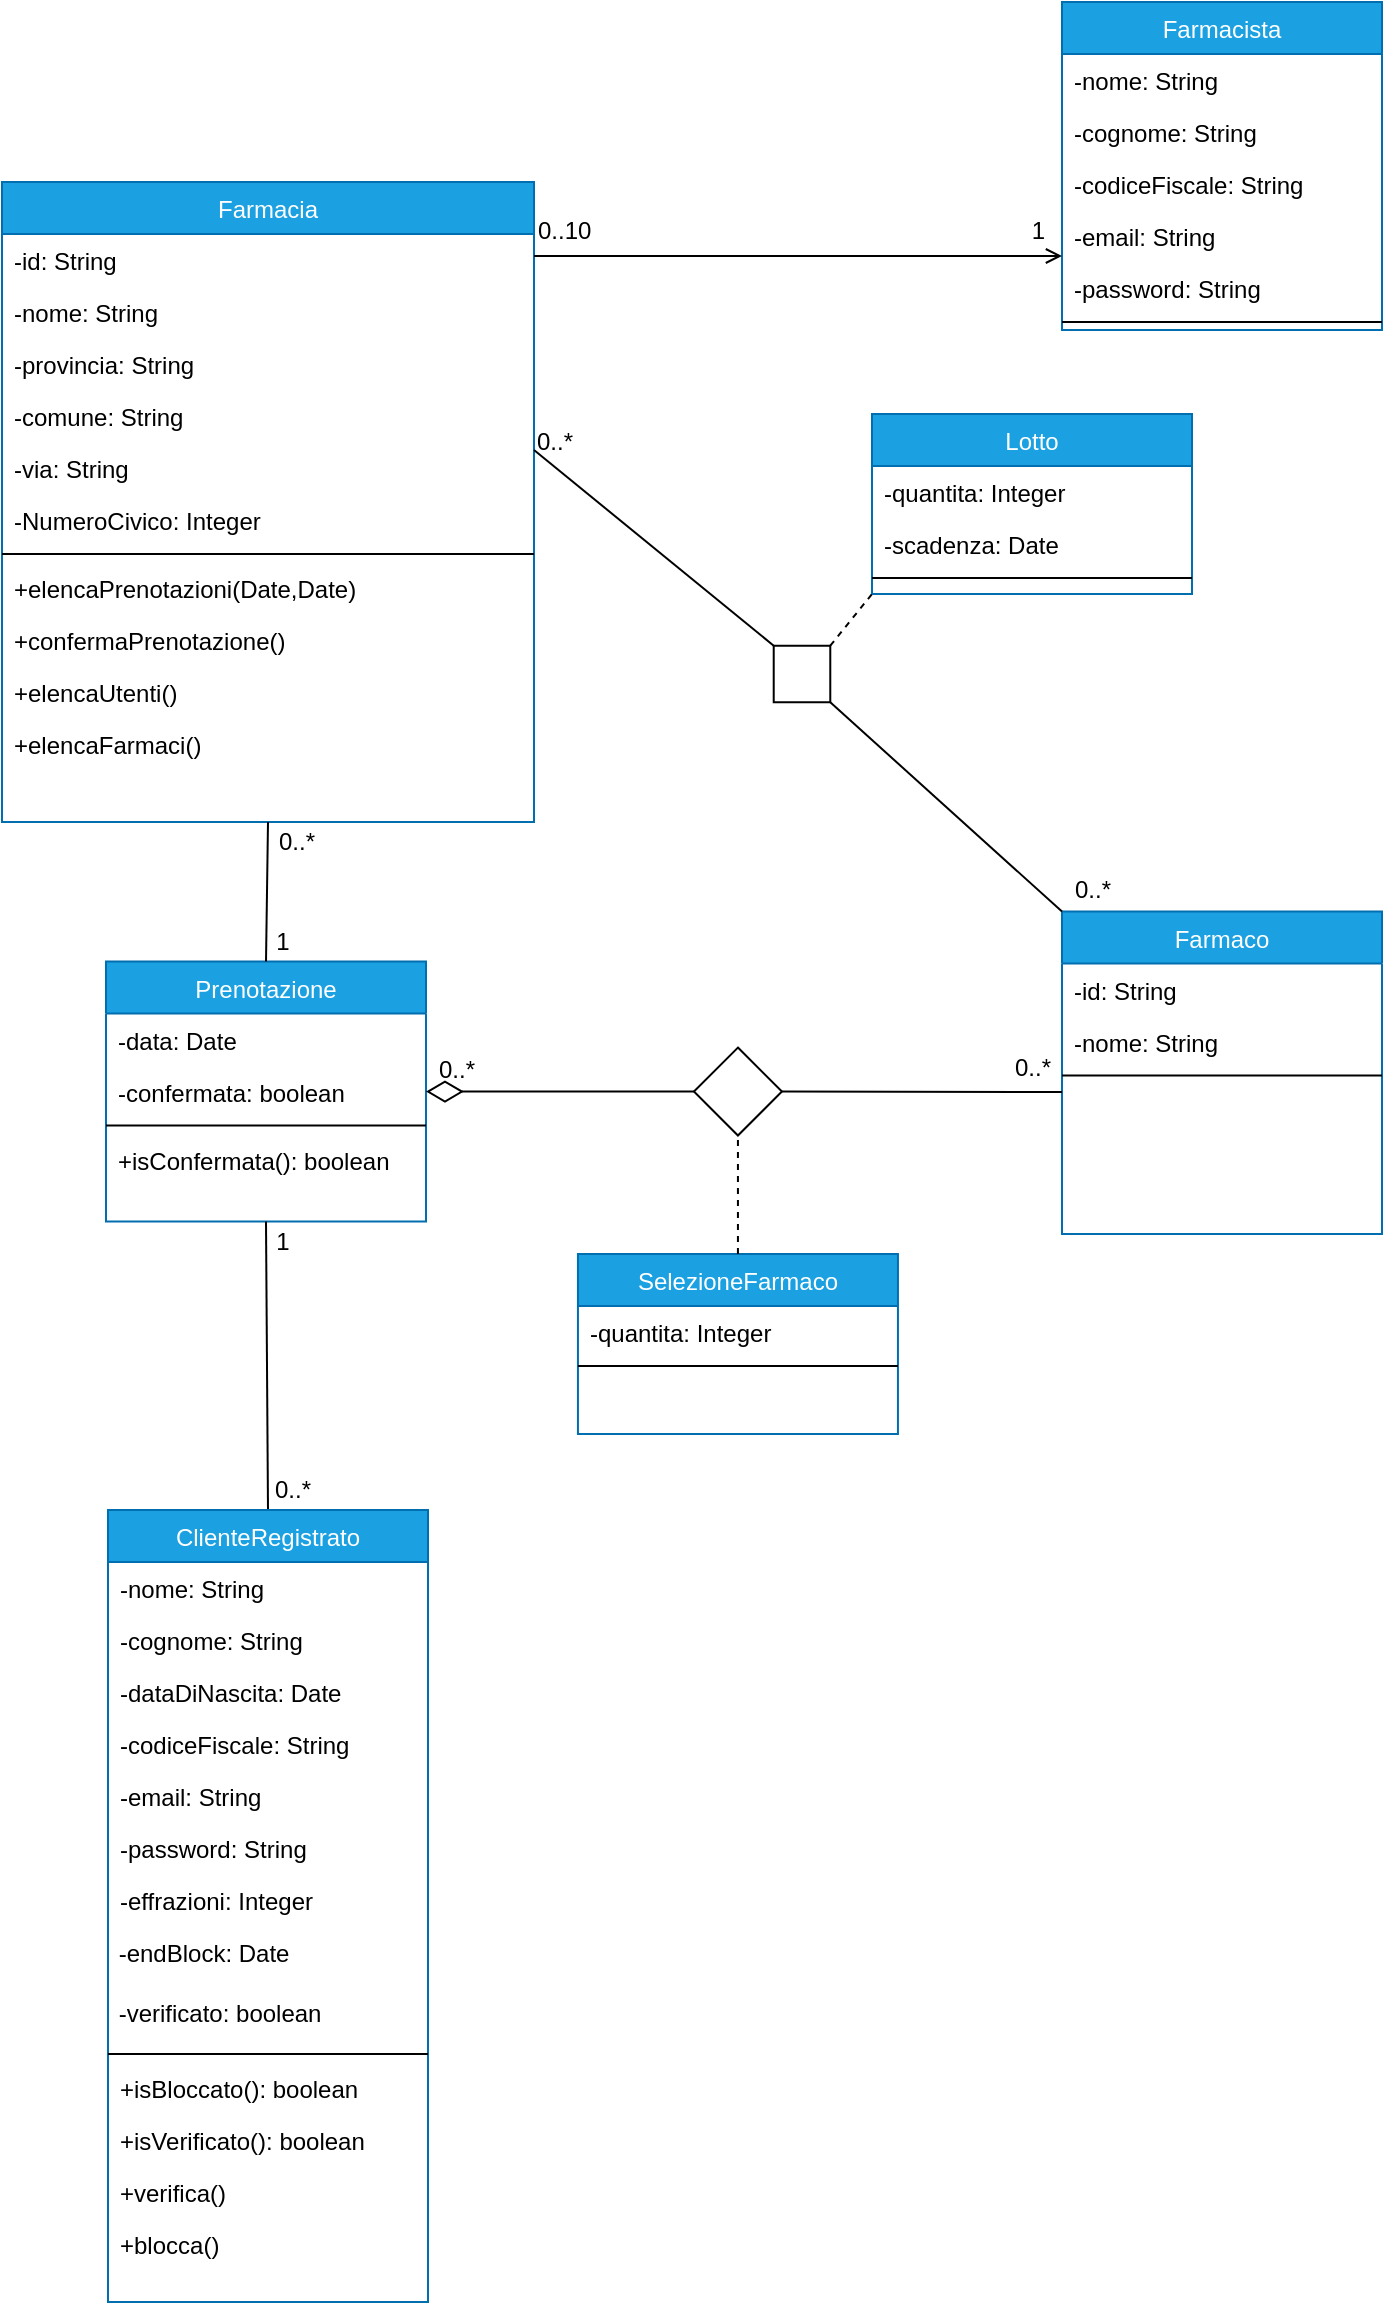 <mxfile version="14.7.10" type="device" pages="3"><diagram id="0J_qHvFm6UENlinmswZc" name="DominioCliente"><mxGraphModel dx="906" dy="574" grid="1" gridSize="10" guides="1" tooltips="1" connect="1" arrows="1" fold="1" page="1" pageScale="1" pageWidth="827" pageHeight="1169" math="0" shadow="0"><root><mxCell id="0"/><mxCell id="1" parent="0"/><mxCell id="vlMPLe0DGC-SIO6DaP-b-71" value="Farmacia" style="swimlane;fontStyle=0;align=center;verticalAlign=top;childLayout=stackLayout;horizontal=1;startSize=26;horizontalStack=0;resizeParent=1;resizeLast=0;collapsible=1;marginBottom=0;rounded=0;shadow=0;strokeWidth=1;fillColor=#1ba1e2;strokeColor=#006EAF;fontColor=#ffffff;" parent="1" vertex="1"><mxGeometry x="10" y="100" width="266" height="320" as="geometry"><mxRectangle x="230" y="140" width="160" height="26" as="alternateBounds"/></mxGeometry></mxCell><mxCell id="vlMPLe0DGC-SIO6DaP-b-72" value="-id: String" style="text;align=left;verticalAlign=top;spacingLeft=4;spacingRight=4;overflow=hidden;rotatable=0;points=[[0,0.5],[1,0.5]];portConstraint=eastwest;" parent="vlMPLe0DGC-SIO6DaP-b-71" vertex="1"><mxGeometry y="26" width="266" height="26" as="geometry"/></mxCell><mxCell id="vlMPLe0DGC-SIO6DaP-b-73" value="-nome: String&#10;" style="text;align=left;verticalAlign=top;spacingLeft=4;spacingRight=4;overflow=hidden;rotatable=0;points=[[0,0.5],[1,0.5]];portConstraint=eastwest;" parent="vlMPLe0DGC-SIO6DaP-b-71" vertex="1"><mxGeometry y="52" width="266" height="26" as="geometry"/></mxCell><mxCell id="vlMPLe0DGC-SIO6DaP-b-74" value="-provincia: String" style="text;align=left;verticalAlign=top;spacingLeft=4;spacingRight=4;overflow=hidden;rotatable=0;points=[[0,0.5],[1,0.5]];portConstraint=eastwest;rounded=0;shadow=0;html=0;" parent="vlMPLe0DGC-SIO6DaP-b-71" vertex="1"><mxGeometry y="78" width="266" height="26" as="geometry"/></mxCell><mxCell id="vlMPLe0DGC-SIO6DaP-b-75" value="-comune: String" style="text;align=left;verticalAlign=top;spacingLeft=4;spacingRight=4;overflow=hidden;rotatable=0;points=[[0,0.5],[1,0.5]];portConstraint=eastwest;rounded=0;shadow=0;html=0;" parent="vlMPLe0DGC-SIO6DaP-b-71" vertex="1"><mxGeometry y="104" width="266" height="26" as="geometry"/></mxCell><mxCell id="vlMPLe0DGC-SIO6DaP-b-76" value="-via: String" style="text;align=left;verticalAlign=top;spacingLeft=4;spacingRight=4;overflow=hidden;rotatable=0;points=[[0,0.5],[1,0.5]];portConstraint=eastwest;" parent="vlMPLe0DGC-SIO6DaP-b-71" vertex="1"><mxGeometry y="130" width="266" height="26" as="geometry"/></mxCell><mxCell id="vlMPLe0DGC-SIO6DaP-b-77" value="-NumeroCivico: Integer" style="text;align=left;verticalAlign=top;spacingLeft=4;spacingRight=4;overflow=hidden;rotatable=0;points=[[0,0.5],[1,0.5]];portConstraint=eastwest;" parent="vlMPLe0DGC-SIO6DaP-b-71" vertex="1"><mxGeometry y="156" width="266" height="26" as="geometry"/></mxCell><mxCell id="vlMPLe0DGC-SIO6DaP-b-78" value="" style="line;html=1;strokeWidth=1;align=left;verticalAlign=middle;spacingTop=-1;spacingLeft=3;spacingRight=3;rotatable=0;labelPosition=right;points=[];portConstraint=eastwest;" parent="vlMPLe0DGC-SIO6DaP-b-71" vertex="1"><mxGeometry y="182" width="266" height="8" as="geometry"/></mxCell><mxCell id="vlMPLe0DGC-SIO6DaP-b-79" value="+elencaPrenotazioni(Date,Date)" style="text;align=left;verticalAlign=top;spacingLeft=4;spacingRight=4;overflow=hidden;rotatable=0;points=[[0,0.5],[1,0.5]];portConstraint=eastwest;" parent="vlMPLe0DGC-SIO6DaP-b-71" vertex="1"><mxGeometry y="190" width="266" height="26" as="geometry"/></mxCell><mxCell id="vlMPLe0DGC-SIO6DaP-b-80" value="+confermaPrenotazione()" style="text;align=left;verticalAlign=top;spacingLeft=4;spacingRight=4;overflow=hidden;rotatable=0;points=[[0,0.5],[1,0.5]];portConstraint=eastwest;" parent="vlMPLe0DGC-SIO6DaP-b-71" vertex="1"><mxGeometry y="216" width="266" height="26" as="geometry"/></mxCell><mxCell id="vlMPLe0DGC-SIO6DaP-b-81" value="+elencaUtenti()" style="text;align=left;verticalAlign=top;spacingLeft=4;spacingRight=4;overflow=hidden;rotatable=0;points=[[0,0.5],[1,0.5]];portConstraint=eastwest;" parent="vlMPLe0DGC-SIO6DaP-b-71" vertex="1"><mxGeometry y="242" width="266" height="26" as="geometry"/></mxCell><mxCell id="vlMPLe0DGC-SIO6DaP-b-82" value="+elencaFarmaci()" style="text;align=left;verticalAlign=top;spacingLeft=4;spacingRight=4;overflow=hidden;rotatable=0;points=[[0,0.5],[1,0.5]];portConstraint=eastwest;" parent="vlMPLe0DGC-SIO6DaP-b-71" vertex="1"><mxGeometry y="268" width="266" height="26" as="geometry"/></mxCell><mxCell id="vlMPLe0DGC-SIO6DaP-b-83" value="Farmacista" style="swimlane;fontStyle=0;align=center;verticalAlign=top;childLayout=stackLayout;horizontal=1;startSize=26;horizontalStack=0;resizeParent=1;resizeLast=0;collapsible=1;marginBottom=0;rounded=0;shadow=0;strokeWidth=1;fillColor=#1ba1e2;strokeColor=#006EAF;fontColor=#ffffff;" parent="1" vertex="1"><mxGeometry x="540" y="10" width="160" height="164" as="geometry"><mxRectangle x="550" y="140" width="160" height="26" as="alternateBounds"/></mxGeometry></mxCell><mxCell id="vlMPLe0DGC-SIO6DaP-b-84" value="-nome: String" style="text;align=left;verticalAlign=top;spacingLeft=4;spacingRight=4;overflow=hidden;rotatable=0;points=[[0,0.5],[1,0.5]];portConstraint=eastwest;" parent="vlMPLe0DGC-SIO6DaP-b-83" vertex="1"><mxGeometry y="26" width="160" height="26" as="geometry"/></mxCell><mxCell id="vlMPLe0DGC-SIO6DaP-b-85" value="-cognome: String" style="text;align=left;verticalAlign=top;spacingLeft=4;spacingRight=4;overflow=hidden;rotatable=0;points=[[0,0.5],[1,0.5]];portConstraint=eastwest;rounded=0;shadow=0;html=0;" parent="vlMPLe0DGC-SIO6DaP-b-83" vertex="1"><mxGeometry y="52" width="160" height="26" as="geometry"/></mxCell><mxCell id="vlMPLe0DGC-SIO6DaP-b-86" value="-codiceFiscale: String" style="text;align=left;verticalAlign=top;spacingLeft=4;spacingRight=4;overflow=hidden;rotatable=0;points=[[0,0.5],[1,0.5]];portConstraint=eastwest;rounded=0;shadow=0;html=0;" parent="vlMPLe0DGC-SIO6DaP-b-83" vertex="1"><mxGeometry y="78" width="160" height="26" as="geometry"/></mxCell><mxCell id="vlMPLe0DGC-SIO6DaP-b-87" value="-email: String" style="text;align=left;verticalAlign=top;spacingLeft=4;spacingRight=4;overflow=hidden;rotatable=0;points=[[0,0.5],[1,0.5]];portConstraint=eastwest;" parent="vlMPLe0DGC-SIO6DaP-b-83" vertex="1"><mxGeometry y="104" width="160" height="26" as="geometry"/></mxCell><mxCell id="vlMPLe0DGC-SIO6DaP-b-88" value="-password: String" style="text;align=left;verticalAlign=top;spacingLeft=4;spacingRight=4;overflow=hidden;rotatable=0;points=[[0,0.5],[1,0.5]];portConstraint=eastwest;" parent="vlMPLe0DGC-SIO6DaP-b-83" vertex="1"><mxGeometry y="130" width="160" height="26" as="geometry"/></mxCell><mxCell id="vlMPLe0DGC-SIO6DaP-b-89" value="" style="line;html=1;strokeWidth=1;align=left;verticalAlign=middle;spacingTop=-1;spacingLeft=3;spacingRight=3;rotatable=0;labelPosition=right;points=[];portConstraint=eastwest;" parent="vlMPLe0DGC-SIO6DaP-b-83" vertex="1"><mxGeometry y="156" width="160" height="8" as="geometry"/></mxCell><mxCell id="vlMPLe0DGC-SIO6DaP-b-90" value="" style="endArrow=open;shadow=0;strokeWidth=1;rounded=0;endFill=1;edgeStyle=elbowEdgeStyle;elbow=vertical;" parent="1" source="vlMPLe0DGC-SIO6DaP-b-71" target="vlMPLe0DGC-SIO6DaP-b-83" edge="1"><mxGeometry x="0.5" y="41" relative="1" as="geometry"><mxPoint x="111" y="116" as="sourcePoint"/><mxPoint x="271" y="116" as="targetPoint"/><mxPoint x="-40" y="32" as="offset"/></mxGeometry></mxCell><mxCell id="vlMPLe0DGC-SIO6DaP-b-91" value="0..10" style="resizable=0;align=left;verticalAlign=bottom;labelBackgroundColor=none;fontSize=12;" parent="vlMPLe0DGC-SIO6DaP-b-90" connectable="0" vertex="1"><mxGeometry x="-1" relative="1" as="geometry"><mxPoint y="-4" as="offset"/></mxGeometry></mxCell><mxCell id="vlMPLe0DGC-SIO6DaP-b-92" value="1" style="resizable=0;align=right;verticalAlign=bottom;labelBackgroundColor=none;fontSize=12;" parent="vlMPLe0DGC-SIO6DaP-b-90" connectable="0" vertex="1"><mxGeometry x="1" relative="1" as="geometry"><mxPoint x="-7" y="-4" as="offset"/></mxGeometry></mxCell><mxCell id="vlMPLe0DGC-SIO6DaP-b-93" value="Farmaco" style="swimlane;fontStyle=0;align=center;verticalAlign=top;childLayout=stackLayout;horizontal=1;startSize=26;horizontalStack=0;resizeParent=1;resizeLast=0;collapsible=1;marginBottom=0;rounded=0;shadow=0;strokeWidth=1;fillColor=#1ba1e2;strokeColor=#006EAF;fontColor=#ffffff;" parent="1" vertex="1"><mxGeometry x="540" y="464.77" width="160" height="161.23" as="geometry"><mxRectangle x="230" y="140" width="160" height="26" as="alternateBounds"/></mxGeometry></mxCell><mxCell id="vlMPLe0DGC-SIO6DaP-b-94" value="-id: String" style="text;align=left;verticalAlign=top;spacingLeft=4;spacingRight=4;overflow=hidden;rotatable=0;points=[[0,0.5],[1,0.5]];portConstraint=eastwest;" parent="vlMPLe0DGC-SIO6DaP-b-93" vertex="1"><mxGeometry y="26" width="160" height="26" as="geometry"/></mxCell><mxCell id="vlMPLe0DGC-SIO6DaP-b-95" value="-nome: String&#10;" style="text;align=left;verticalAlign=top;spacingLeft=4;spacingRight=4;overflow=hidden;rotatable=0;points=[[0,0.5],[1,0.5]];portConstraint=eastwest;" parent="vlMPLe0DGC-SIO6DaP-b-93" vertex="1"><mxGeometry y="52" width="160" height="26" as="geometry"/></mxCell><mxCell id="vlMPLe0DGC-SIO6DaP-b-96" value="" style="line;html=1;strokeWidth=1;align=left;verticalAlign=middle;spacingTop=-1;spacingLeft=3;spacingRight=3;rotatable=0;labelPosition=right;points=[];portConstraint=eastwest;" parent="vlMPLe0DGC-SIO6DaP-b-93" vertex="1"><mxGeometry y="78" width="160" height="8" as="geometry"/></mxCell><mxCell id="vlMPLe0DGC-SIO6DaP-b-97" value="Prenotazione" style="swimlane;fontStyle=0;align=center;verticalAlign=top;childLayout=stackLayout;horizontal=1;startSize=26;horizontalStack=0;resizeParent=1;resizeLast=0;collapsible=1;marginBottom=0;rounded=0;shadow=0;strokeWidth=1;fillColor=#1ba1e2;strokeColor=#006EAF;fontColor=#ffffff;" parent="1" vertex="1"><mxGeometry x="62" y="489.77" width="160" height="130" as="geometry"><mxRectangle x="230" y="140" width="160" height="26" as="alternateBounds"/></mxGeometry></mxCell><mxCell id="vlMPLe0DGC-SIO6DaP-b-98" value="-data: Date&#10;" style="text;align=left;verticalAlign=top;spacingLeft=4;spacingRight=4;overflow=hidden;rotatable=0;points=[[0,0.5],[1,0.5]];portConstraint=eastwest;" parent="vlMPLe0DGC-SIO6DaP-b-97" vertex="1"><mxGeometry y="26" width="160" height="26" as="geometry"/></mxCell><mxCell id="vlMPLe0DGC-SIO6DaP-b-99" value="-confermata: boolean" style="text;align=left;verticalAlign=top;spacingLeft=4;spacingRight=4;overflow=hidden;rotatable=0;points=[[0,0.5],[1,0.5]];portConstraint=eastwest;" parent="vlMPLe0DGC-SIO6DaP-b-97" vertex="1"><mxGeometry y="52" width="160" height="26" as="geometry"/></mxCell><mxCell id="vlMPLe0DGC-SIO6DaP-b-100" value="" style="line;html=1;strokeWidth=1;align=left;verticalAlign=middle;spacingTop=-1;spacingLeft=3;spacingRight=3;rotatable=0;labelPosition=right;points=[];portConstraint=eastwest;" parent="vlMPLe0DGC-SIO6DaP-b-97" vertex="1"><mxGeometry y="78" width="160" height="8" as="geometry"/></mxCell><mxCell id="vlMPLe0DGC-SIO6DaP-b-101" value="+isConfermata(): boolean" style="text;align=left;verticalAlign=top;spacingLeft=4;spacingRight=4;overflow=hidden;rotatable=0;points=[[0,0.5],[1,0.5]];portConstraint=eastwest;" parent="vlMPLe0DGC-SIO6DaP-b-97" vertex="1"><mxGeometry y="86" width="160" height="26" as="geometry"/></mxCell><mxCell id="vlMPLe0DGC-SIO6DaP-b-102" value="" style="endArrow=none;html=1;entryX=0.5;entryY=1;entryDx=0;entryDy=0;exitX=0.5;exitY=0;exitDx=0;exitDy=0;endFill=0;" parent="1" source="vlMPLe0DGC-SIO6DaP-b-97" target="vlMPLe0DGC-SIO6DaP-b-71" edge="1"><mxGeometry width="50" height="50" relative="1" as="geometry"><mxPoint x="391" y="322" as="sourcePoint"/><mxPoint x="391" y="244" as="targetPoint"/></mxGeometry></mxCell><mxCell id="vlMPLe0DGC-SIO6DaP-b-103" value="" style="endArrow=none;html=1;exitX=0.5;exitY=0;exitDx=0;exitDy=0;entryX=0.5;entryY=1;entryDx=0;entryDy=0;endFill=0;" parent="1" source="vlMPLe0DGC-SIO6DaP-b-111" target="vlMPLe0DGC-SIO6DaP-b-97" edge="1"><mxGeometry width="50" height="50" relative="1" as="geometry"><mxPoint x="144" y="764" as="sourcePoint"/><mxPoint x="677" y="564" as="targetPoint"/></mxGeometry></mxCell><mxCell id="vlMPLe0DGC-SIO6DaP-b-105" value="0..*" style="text;html=1;align=center;verticalAlign=middle;resizable=0;points=[];autosize=1;strokeColor=none;" parent="1" vertex="1"><mxGeometry x="271" y="220" width="30" height="20" as="geometry"/></mxCell><mxCell id="vlMPLe0DGC-SIO6DaP-b-106" value="1" style="text;html=1;align=center;verticalAlign=middle;resizable=0;points=[];autosize=1;strokeColor=none;" parent="1" vertex="1"><mxGeometry x="140" y="469.77" width="20" height="20" as="geometry"/></mxCell><mxCell id="vlMPLe0DGC-SIO6DaP-b-107" value="0..*" style="text;html=1;align=center;verticalAlign=middle;resizable=0;points=[];autosize=1;strokeColor=none;" parent="1" vertex="1"><mxGeometry x="142" y="420" width="30" height="20" as="geometry"/></mxCell><mxCell id="vlMPLe0DGC-SIO6DaP-b-108" value="1" style="text;html=1;align=center;verticalAlign=middle;resizable=0;points=[];autosize=1;strokeColor=none;" parent="1" vertex="1"><mxGeometry x="140" y="619.77" width="20" height="20" as="geometry"/></mxCell><mxCell id="vlMPLe0DGC-SIO6DaP-b-109" value="0..*" style="text;html=1;align=center;verticalAlign=middle;resizable=0;points=[];autosize=1;strokeColor=none;" parent="1" vertex="1"><mxGeometry x="140" y="744" width="30" height="20" as="geometry"/></mxCell><mxCell id="vlMPLe0DGC-SIO6DaP-b-110" value="0..*" style="text;html=1;align=center;verticalAlign=middle;resizable=0;points=[];autosize=1;strokeColor=none;" parent="1" vertex="1"><mxGeometry x="222" y="534" width="30" height="20" as="geometry"/></mxCell><mxCell id="vlMPLe0DGC-SIO6DaP-b-111" value="ClienteRegistrato" style="swimlane;fontStyle=0;align=center;verticalAlign=top;childLayout=stackLayout;horizontal=1;startSize=26;horizontalStack=0;resizeParent=1;resizeLast=0;collapsible=1;marginBottom=0;rounded=0;shadow=0;strokeWidth=1;fillColor=#1ba1e2;strokeColor=#006EAF;fontColor=#ffffff;" parent="1" vertex="1"><mxGeometry x="63" y="764" width="160" height="396" as="geometry"><mxRectangle x="230" y="140" width="160" height="26" as="alternateBounds"/></mxGeometry></mxCell><mxCell id="vlMPLe0DGC-SIO6DaP-b-112" value="-nome: String&#10;" style="text;align=left;verticalAlign=top;spacingLeft=4;spacingRight=4;overflow=hidden;rotatable=0;points=[[0,0.5],[1,0.5]];portConstraint=eastwest;" parent="vlMPLe0DGC-SIO6DaP-b-111" vertex="1"><mxGeometry y="26" width="160" height="26" as="geometry"/></mxCell><mxCell id="vlMPLe0DGC-SIO6DaP-b-113" value="-cognome: String" style="text;align=left;verticalAlign=top;spacingLeft=4;spacingRight=4;overflow=hidden;rotatable=0;points=[[0,0.5],[1,0.5]];portConstraint=eastwest;" parent="vlMPLe0DGC-SIO6DaP-b-111" vertex="1"><mxGeometry y="52" width="160" height="26" as="geometry"/></mxCell><mxCell id="VYoPiyj249NA0P6PC8Vf-1" value="-dataDiNascita: Date" style="text;align=left;verticalAlign=top;spacingLeft=4;spacingRight=4;overflow=hidden;rotatable=0;points=[[0,0.5],[1,0.5]];portConstraint=eastwest;" parent="vlMPLe0DGC-SIO6DaP-b-111" vertex="1"><mxGeometry y="78" width="160" height="26" as="geometry"/></mxCell><mxCell id="vlMPLe0DGC-SIO6DaP-b-114" value="-codiceFiscale: String" style="text;align=left;verticalAlign=top;spacingLeft=4;spacingRight=4;overflow=hidden;rotatable=0;points=[[0,0.5],[1,0.5]];portConstraint=eastwest;" parent="vlMPLe0DGC-SIO6DaP-b-111" vertex="1"><mxGeometry y="104" width="160" height="26" as="geometry"/></mxCell><mxCell id="vlMPLe0DGC-SIO6DaP-b-115" value="-email: String" style="text;align=left;verticalAlign=top;spacingLeft=4;spacingRight=4;overflow=hidden;rotatable=0;points=[[0,0.5],[1,0.5]];portConstraint=eastwest;" parent="vlMPLe0DGC-SIO6DaP-b-111" vertex="1"><mxGeometry y="130" width="160" height="26" as="geometry"/></mxCell><mxCell id="vlMPLe0DGC-SIO6DaP-b-116" value="-password: String" style="text;align=left;verticalAlign=top;spacingLeft=4;spacingRight=4;overflow=hidden;rotatable=0;points=[[0,0.5],[1,0.5]];portConstraint=eastwest;" parent="vlMPLe0DGC-SIO6DaP-b-111" vertex="1"><mxGeometry y="156" width="160" height="26" as="geometry"/></mxCell><mxCell id="vlMPLe0DGC-SIO6DaP-b-117" value="-effrazioni: Integer" style="text;align=left;verticalAlign=top;spacingLeft=4;spacingRight=4;overflow=hidden;rotatable=0;points=[[0,0.5],[1,0.5]];portConstraint=eastwest;" parent="vlMPLe0DGC-SIO6DaP-b-111" vertex="1"><mxGeometry y="182" width="160" height="26" as="geometry"/></mxCell><mxCell id="vlMPLe0DGC-SIO6DaP-b-118" value="&lt;font face=&quot;helvetica&quot;&gt;&amp;nbsp;-endBlock: Date&lt;/font&gt;" style="text;whiteSpace=wrap;html=1;" parent="vlMPLe0DGC-SIO6DaP-b-111" vertex="1"><mxGeometry y="208" width="160" height="30" as="geometry"/></mxCell><mxCell id="vlMPLe0DGC-SIO6DaP-b-119" value="&lt;font face=&quot;helvetica&quot;&gt;&amp;nbsp;-verificato: boolean&lt;/font&gt;" style="text;whiteSpace=wrap;html=1;" parent="vlMPLe0DGC-SIO6DaP-b-111" vertex="1"><mxGeometry y="238" width="160" height="30" as="geometry"/></mxCell><mxCell id="vlMPLe0DGC-SIO6DaP-b-120" value="" style="line;html=1;strokeWidth=1;align=left;verticalAlign=middle;spacingTop=-1;spacingLeft=3;spacingRight=3;rotatable=0;labelPosition=right;points=[];portConstraint=eastwest;" parent="vlMPLe0DGC-SIO6DaP-b-111" vertex="1"><mxGeometry y="268" width="160" height="8" as="geometry"/></mxCell><mxCell id="vlMPLe0DGC-SIO6DaP-b-121" value="+isBloccato(): boolean" style="text;align=left;verticalAlign=top;spacingLeft=4;spacingRight=4;overflow=hidden;rotatable=0;points=[[0,0.5],[1,0.5]];portConstraint=eastwest;" parent="vlMPLe0DGC-SIO6DaP-b-111" vertex="1"><mxGeometry y="276" width="160" height="26" as="geometry"/></mxCell><mxCell id="vlMPLe0DGC-SIO6DaP-b-122" value="+isVerificato(): boolean" style="text;align=left;verticalAlign=top;spacingLeft=4;spacingRight=4;overflow=hidden;rotatable=0;points=[[0,0.5],[1,0.5]];portConstraint=eastwest;" parent="vlMPLe0DGC-SIO6DaP-b-111" vertex="1"><mxGeometry y="302" width="160" height="26" as="geometry"/></mxCell><mxCell id="vlMPLe0DGC-SIO6DaP-b-123" value="+verifica()" style="text;align=left;verticalAlign=top;spacingLeft=4;spacingRight=4;overflow=hidden;rotatable=0;points=[[0,0.5],[1,0.5]];portConstraint=eastwest;" parent="vlMPLe0DGC-SIO6DaP-b-111" vertex="1"><mxGeometry y="328" width="160" height="26" as="geometry"/></mxCell><mxCell id="vlMPLe0DGC-SIO6DaP-b-124" value="+blocca()" style="text;align=left;verticalAlign=top;spacingLeft=4;spacingRight=4;overflow=hidden;rotatable=0;points=[[0,0.5],[1,0.5]];portConstraint=eastwest;" parent="vlMPLe0DGC-SIO6DaP-b-111" vertex="1"><mxGeometry y="354" width="160" height="26" as="geometry"/></mxCell><mxCell id="vlMPLe0DGC-SIO6DaP-b-125" value="" style="endArrow=none;html=1;entryX=0;entryY=0;entryDx=0;entryDy=0;endFill=0;startArrow=none;exitX=1;exitY=0.5;exitDx=0;exitDy=0;" parent="1" source="vlMPLe0DGC-SIO6DaP-b-138" target="vlMPLe0DGC-SIO6DaP-b-93" edge="1"><mxGeometry width="50" height="50" relative="1" as="geometry"><mxPoint x="276" y="234" as="sourcePoint"/><mxPoint x="490.0" y="444" as="targetPoint"/></mxGeometry></mxCell><mxCell id="vlMPLe0DGC-SIO6DaP-b-126" value="" style="endArrow=none;html=1;exitX=1;exitY=0.5;exitDx=0;exitDy=0;endFill=0;startSize=16;strokeWidth=1;startArrow=none;startFill=0;" parent="1" source="vlMPLe0DGC-SIO6DaP-b-134" edge="1"><mxGeometry width="50" height="50" relative="1" as="geometry"><mxPoint x="223" y="554" as="sourcePoint"/><mxPoint x="540" y="555" as="targetPoint"/></mxGeometry></mxCell><mxCell id="vlMPLe0DGC-SIO6DaP-b-127" value="0..*" style="text;html=1;align=center;verticalAlign=middle;resizable=0;points=[];autosize=1;strokeColor=none;" parent="1" vertex="1"><mxGeometry x="540" y="444" width="30" height="20" as="geometry"/></mxCell><mxCell id="vlMPLe0DGC-SIO6DaP-b-128" value="Lotto" style="swimlane;fontStyle=0;align=center;verticalAlign=top;childLayout=stackLayout;horizontal=1;startSize=26;horizontalStack=0;resizeParent=1;resizeLast=0;collapsible=1;marginBottom=0;rounded=0;shadow=0;strokeWidth=1;fillColor=#1ba1e2;strokeColor=#006EAF;fontColor=#ffffff;" parent="1" vertex="1"><mxGeometry x="445" y="216" width="160" height="90" as="geometry"><mxRectangle x="550" y="140" width="160" height="26" as="alternateBounds"/></mxGeometry></mxCell><mxCell id="vlMPLe0DGC-SIO6DaP-b-129" value="-quantita: Integer" style="text;align=left;verticalAlign=top;spacingLeft=4;spacingRight=4;overflow=hidden;rotatable=0;points=[[0,0.5],[1,0.5]];portConstraint=eastwest;" parent="vlMPLe0DGC-SIO6DaP-b-128" vertex="1"><mxGeometry y="26" width="160" height="26" as="geometry"/></mxCell><mxCell id="aR2luOw3-NOHdCWu8EjP-1" value="-scadenza: Date" style="text;align=left;verticalAlign=top;spacingLeft=4;spacingRight=4;overflow=hidden;rotatable=0;points=[[0,0.5],[1,0.5]];portConstraint=eastwest;" parent="vlMPLe0DGC-SIO6DaP-b-128" vertex="1"><mxGeometry y="52" width="160" height="26" as="geometry"/></mxCell><mxCell id="vlMPLe0DGC-SIO6DaP-b-130" value="" style="line;html=1;strokeWidth=1;align=left;verticalAlign=middle;spacingTop=-1;spacingLeft=3;spacingRight=3;rotatable=0;labelPosition=right;points=[];portConstraint=eastwest;" parent="vlMPLe0DGC-SIO6DaP-b-128" vertex="1"><mxGeometry y="78" width="160" height="8" as="geometry"/></mxCell><mxCell id="vlMPLe0DGC-SIO6DaP-b-131" value="SelezioneFarmaco" style="swimlane;fontStyle=0;align=center;verticalAlign=top;childLayout=stackLayout;horizontal=1;startSize=26;horizontalStack=0;resizeParent=1;resizeLast=0;collapsible=1;marginBottom=0;rounded=0;shadow=0;strokeWidth=1;fillColor=#1ba1e2;strokeColor=#006EAF;fontColor=#ffffff;" parent="1" vertex="1"><mxGeometry x="297.97" y="636" width="160" height="90" as="geometry"><mxRectangle x="550" y="140" width="160" height="26" as="alternateBounds"/></mxGeometry></mxCell><mxCell id="vlMPLe0DGC-SIO6DaP-b-132" value="-quantita: Integer" style="text;align=left;verticalAlign=top;spacingLeft=4;spacingRight=4;overflow=hidden;rotatable=0;points=[[0,0.5],[1,0.5]];portConstraint=eastwest;" parent="vlMPLe0DGC-SIO6DaP-b-131" vertex="1"><mxGeometry y="26" width="160" height="26" as="geometry"/></mxCell><mxCell id="vlMPLe0DGC-SIO6DaP-b-133" value="" style="line;html=1;strokeWidth=1;align=left;verticalAlign=middle;spacingTop=-1;spacingLeft=3;spacingRight=3;rotatable=0;labelPosition=right;points=[];portConstraint=eastwest;" parent="vlMPLe0DGC-SIO6DaP-b-131" vertex="1"><mxGeometry y="52" width="160" height="8" as="geometry"/></mxCell><mxCell id="vlMPLe0DGC-SIO6DaP-b-134" value="" style="rhombus;whiteSpace=wrap;html=1;rotation=0;" parent="1" vertex="1"><mxGeometry x="355.97" y="532.77" width="44" height="44" as="geometry"/></mxCell><mxCell id="vlMPLe0DGC-SIO6DaP-b-135" value="" style="endArrow=none;html=1;exitX=1;exitY=0.5;exitDx=0;exitDy=0;entryX=0;entryY=0.5;entryDx=0;entryDy=0;endFill=0;startSize=16;sourcePerimeterSpacing=0;strokeWidth=1;startArrow=diamondThin;startFill=0;" parent="1" source="vlMPLe0DGC-SIO6DaP-b-97" target="vlMPLe0DGC-SIO6DaP-b-134" edge="1"><mxGeometry width="50" height="50" relative="1" as="geometry"><mxPoint x="223" y="554" as="sourcePoint"/><mxPoint x="530" y="552" as="targetPoint"/></mxGeometry></mxCell><mxCell id="vlMPLe0DGC-SIO6DaP-b-136" value="" style="endArrow=none;html=1;startSize=16;sourcePerimeterSpacing=0;strokeWidth=1;exitX=0.5;exitY=0;exitDx=0;exitDy=0;dashed=1;" parent="1" source="vlMPLe0DGC-SIO6DaP-b-131" target="vlMPLe0DGC-SIO6DaP-b-134" edge="1"><mxGeometry width="50" height="50" relative="1" as="geometry"><mxPoint x="460" y="606" as="sourcePoint"/><mxPoint x="378" y="576" as="targetPoint"/></mxGeometry></mxCell><mxCell id="vlMPLe0DGC-SIO6DaP-b-137" value="" style="endArrow=none;html=1;startSize=16;sourcePerimeterSpacing=0;strokeWidth=1;entryX=0;entryY=1;entryDx=0;entryDy=0;exitX=0.5;exitY=0;exitDx=0;exitDy=0;dashed=1;" parent="1" source="vlMPLe0DGC-SIO6DaP-b-138" target="vlMPLe0DGC-SIO6DaP-b-128" edge="1"><mxGeometry width="50" height="50" relative="1" as="geometry"><mxPoint x="670" y="356" as="sourcePoint"/><mxPoint x="460" y="326" as="targetPoint"/></mxGeometry></mxCell><mxCell id="vlMPLe0DGC-SIO6DaP-b-138" value="" style="rhombus;whiteSpace=wrap;html=1;rotation=45;" parent="1" vertex="1"><mxGeometry x="390" y="326" width="40" height="40" as="geometry"/></mxCell><mxCell id="vlMPLe0DGC-SIO6DaP-b-139" value="" style="endArrow=none;html=1;entryX=0;entryY=0.5;entryDx=0;entryDy=0;endFill=0;" parent="1" target="vlMPLe0DGC-SIO6DaP-b-138" edge="1"><mxGeometry width="50" height="50" relative="1" as="geometry"><mxPoint x="276" y="234" as="sourcePoint"/><mxPoint x="560" y="464" as="targetPoint"/></mxGeometry></mxCell><mxCell id="vlMPLe0DGC-SIO6DaP-b-140" value="0..*" style="text;html=1;align=center;verticalAlign=middle;resizable=0;points=[];autosize=1;strokeColor=none;" parent="1" vertex="1"><mxGeometry x="510" y="532.77" width="30" height="20" as="geometry"/></mxCell></root></mxGraphModel></diagram><diagram id="rQe9MYbYj0_6npzIU_aG" name="ViewUtente"><mxGraphModel dx="861" dy="431" grid="1" gridSize="10" guides="1" tooltips="1" connect="1" arrows="1" fold="1" page="1" pageScale="1" pageWidth="827" pageHeight="1169" math="0" shadow="0"><root><mxCell id="hLEAclbrcqbiocmy42r8-0"/><mxCell id="hLEAclbrcqbiocmy42r8-1" parent="hLEAclbrcqbiocmy42r8-0"/><mxCell id="--lt5QbQ5bMN3Dd5TebK-3" value="ViewLogin" style="swimlane;fontStyle=0;align=center;verticalAlign=top;childLayout=stackLayout;horizontal=1;startSize=26;horizontalStack=0;resizeParent=1;resizeLast=0;collapsible=1;marginBottom=0;rounded=0;shadow=0;strokeWidth=1;fontColor=#ffffff;swimlaneFillColor=#FF8000;strokeColor=#FF8000;fillColor=#FF8000;" parent="hLEAclbrcqbiocmy42r8-1" vertex="1"><mxGeometry x="360" y="40" width="240" height="72" as="geometry"><mxRectangle x="230" y="140" width="160" height="26" as="alternateBounds"/></mxGeometry></mxCell><mxCell id="--lt5QbQ5bMN3Dd5TebK-4" value="" style="line;html=1;strokeWidth=1;align=left;verticalAlign=middle;spacingTop=-1;spacingLeft=3;spacingRight=3;rotatable=0;labelPosition=right;points=[];portConstraint=eastwest;strokeColor=#FFFFFF;" parent="--lt5QbQ5bMN3Dd5TebK-3" vertex="1"><mxGeometry y="26" width="240" height="8" as="geometry"/></mxCell><mxCell id="--lt5QbQ5bMN3Dd5TebK-5" value="" style="line;html=1;strokeWidth=1;align=left;verticalAlign=middle;spacingTop=-1;spacingLeft=3;spacingRight=3;rotatable=0;labelPosition=right;points=[];portConstraint=eastwest;dashed=1;dashPattern=1 1;" parent="--lt5QbQ5bMN3Dd5TebK-3" vertex="1"><mxGeometry y="34" width="240" height="12" as="geometry"/></mxCell><mxCell id="p2nbMgge-Cgi8LJjacu5-0" value="+VerificaCredenziali(String,String)" style="text;align=left;verticalAlign=top;spacingLeft=4;spacingRight=4;overflow=hidden;rotatable=0;points=[[0,0.5],[1,0.5]];portConstraint=eastwest;" parent="--lt5QbQ5bMN3Dd5TebK-3" vertex="1"><mxGeometry y="46" width="240" height="26" as="geometry"/></mxCell><mxCell id="--lt5QbQ5bMN3Dd5TebK-6" value="ViewRegistrazione" style="swimlane;fontStyle=0;align=center;verticalAlign=top;childLayout=stackLayout;horizontal=1;startSize=26;horizontalStack=0;resizeParent=1;resizeLast=0;collapsible=1;marginBottom=0;rounded=0;shadow=0;strokeWidth=1;fontColor=#ffffff;swimlaneFillColor=#FF8000;strokeColor=#FF8000;fillColor=#FF8000;" parent="hLEAclbrcqbiocmy42r8-1" vertex="1"><mxGeometry x="40" y="40" width="250" height="68" as="geometry"><mxRectangle x="230" y="140" width="160" height="26" as="alternateBounds"/></mxGeometry></mxCell><mxCell id="--lt5QbQ5bMN3Dd5TebK-7" value="" style="line;html=1;strokeWidth=1;align=left;verticalAlign=middle;spacingTop=-1;spacingLeft=3;spacingRight=3;rotatable=0;labelPosition=right;points=[];portConstraint=eastwest;strokeColor=#FFFFFF;" parent="--lt5QbQ5bMN3Dd5TebK-6" vertex="1"><mxGeometry y="26" width="250" height="8" as="geometry"/></mxCell><mxCell id="--lt5QbQ5bMN3Dd5TebK-8" value="" style="line;html=1;strokeWidth=1;align=left;verticalAlign=middle;spacingTop=-1;spacingLeft=3;spacingRight=3;rotatable=0;labelPosition=right;points=[];portConstraint=eastwest;dashed=1;dashPattern=1 1;" parent="--lt5QbQ5bMN3Dd5TebK-6" vertex="1"><mxGeometry y="34" width="250" height="8" as="geometry"/></mxCell><mxCell id="qynmAvysDLs-dq4YqytZ-0" value="+eseguiRegistra(String,String,String, String)" style="text;align=left;verticalAlign=top;spacingLeft=4;spacingRight=4;overflow=hidden;rotatable=0;points=[[0,0.5],[1,0.5]];portConstraint=eastwest;" parent="--lt5QbQ5bMN3Dd5TebK-6" vertex="1"><mxGeometry y="42" width="250" height="26" as="geometry"/></mxCell><mxCell id="Rd_PXBAhiJtU-SlowM0p-0" value="HomeServizio" style="swimlane;fontStyle=0;align=center;verticalAlign=top;childLayout=stackLayout;horizontal=1;startSize=26;horizontalStack=0;resizeParent=1;resizeLast=0;collapsible=1;marginBottom=0;rounded=0;shadow=0;strokeWidth=1;fontColor=#ffffff;swimlaneFillColor=#FF8000;strokeColor=#FF8000;fillColor=#FF8000;" parent="hLEAclbrcqbiocmy42r8-1" vertex="1"><mxGeometry x="320" y="226" width="230" height="68" as="geometry"><mxRectangle x="230" y="140" width="160" height="26" as="alternateBounds"/></mxGeometry></mxCell><mxCell id="Rd_PXBAhiJtU-SlowM0p-1" value="" style="line;html=1;strokeWidth=1;align=left;verticalAlign=middle;spacingTop=-1;spacingLeft=3;spacingRight=3;rotatable=0;labelPosition=right;points=[];portConstraint=eastwest;strokeColor=#FFFFFF;" parent="Rd_PXBAhiJtU-SlowM0p-0" vertex="1"><mxGeometry y="26" width="230" height="8" as="geometry"/></mxCell><mxCell id="Rd_PXBAhiJtU-SlowM0p-2" value="" style="line;html=1;strokeWidth=1;align=left;verticalAlign=middle;spacingTop=-1;spacingLeft=3;spacingRight=3;rotatable=0;labelPosition=right;points=[];portConstraint=eastwest;dashed=1;dashPattern=1 1;" parent="Rd_PXBAhiJtU-SlowM0p-0" vertex="1"><mxGeometry y="34" width="230" height="8" as="geometry"/></mxCell><mxCell id="zQaplR0weJcV6RmPKKxk-0" value="+eseguiRicercaFarmaco(String,String)" style="text;align=left;verticalAlign=top;spacingLeft=4;spacingRight=4;overflow=hidden;rotatable=0;points=[[0,0.5],[1,0.5]];portConstraint=eastwest;" parent="Rd_PXBAhiJtU-SlowM0p-0" vertex="1"><mxGeometry y="42" width="230" height="26" as="geometry"/></mxCell><mxCell id="Rd_PXBAhiJtU-SlowM0p-3" value="ViewNuovaPrenotazione" style="swimlane;fontStyle=0;align=center;verticalAlign=top;childLayout=stackLayout;horizontal=1;startSize=26;horizontalStack=0;resizeParent=1;resizeLast=0;collapsible=1;marginBottom=0;rounded=0;shadow=0;strokeWidth=1;fontColor=#ffffff;swimlaneFillColor=#FF8000;strokeColor=#FF8000;fillColor=#FF8000;" parent="hLEAclbrcqbiocmy42r8-1" vertex="1"><mxGeometry x="600" y="360" width="260" height="70" as="geometry"><mxRectangle x="230" y="140" width="160" height="26" as="alternateBounds"/></mxGeometry></mxCell><mxCell id="Rd_PXBAhiJtU-SlowM0p-4" value="" style="line;html=1;strokeWidth=1;align=left;verticalAlign=middle;spacingTop=-1;spacingLeft=3;spacingRight=3;rotatable=0;labelPosition=right;points=[];portConstraint=eastwest;strokeColor=#FFFFFF;" parent="Rd_PXBAhiJtU-SlowM0p-3" vertex="1"><mxGeometry y="26" width="260" height="8" as="geometry"/></mxCell><mxCell id="Rd_PXBAhiJtU-SlowM0p-5" value="" style="line;html=1;strokeWidth=1;align=left;verticalAlign=middle;spacingTop=-1;spacingLeft=3;spacingRight=3;rotatable=0;labelPosition=right;points=[];portConstraint=eastwest;dashed=1;dashPattern=1 1;" parent="Rd_PXBAhiJtU-SlowM0p-3" vertex="1"><mxGeometry y="34" width="260" height="8" as="geometry"/></mxCell><mxCell id="zQaplR0weJcV6RmPKKxk-2" value="+eseguiCreaPrenotazione( )" style="text;align=left;verticalAlign=top;spacingLeft=4;spacingRight=4;overflow=hidden;rotatable=0;points=[[0,0.5],[1,0.5]];portConstraint=eastwest;" parent="Rd_PXBAhiJtU-SlowM0p-3" vertex="1"><mxGeometry y="42" width="260" height="28" as="geometry"/></mxCell><mxCell id="Rd_PXBAhiJtU-SlowM0p-6" value="ViewPrenotazioniPersonali&#10;" style="swimlane;fontStyle=0;align=center;verticalAlign=top;childLayout=stackLayout;horizontal=1;startSize=26;horizontalStack=0;resizeParent=1;resizeLast=0;collapsible=1;marginBottom=0;rounded=0;shadow=0;strokeWidth=1;fontColor=#ffffff;swimlaneFillColor=#FF8000;strokeColor=#FF8000;fillColor=#FF8000;" parent="hLEAclbrcqbiocmy42r8-1" vertex="1"><mxGeometry x="70" y="330" width="160" height="98" as="geometry"><mxRectangle x="230" y="140" width="160" height="26" as="alternateBounds"/></mxGeometry></mxCell><mxCell id="Rd_PXBAhiJtU-SlowM0p-7" value="" style="line;html=1;strokeWidth=1;align=left;verticalAlign=middle;spacingTop=-1;spacingLeft=3;spacingRight=3;rotatable=0;labelPosition=right;points=[];portConstraint=eastwest;strokeColor=#FFFFFF;" parent="Rd_PXBAhiJtU-SlowM0p-6" vertex="1"><mxGeometry y="26" width="160" height="8" as="geometry"/></mxCell><mxCell id="Rd_PXBAhiJtU-SlowM0p-8" value="" style="line;html=1;strokeWidth=1;align=left;verticalAlign=middle;spacingTop=-1;spacingLeft=3;spacingRight=3;rotatable=0;labelPosition=right;points=[];portConstraint=eastwest;dashed=1;dashPattern=1 1;" parent="Rd_PXBAhiJtU-SlowM0p-6" vertex="1"><mxGeometry y="34" width="160" height="8" as="geometry"/></mxCell><mxCell id="zQaplR0weJcV6RmPKKxk-1" value="+getListaPrenotazioni()" style="text;align=left;verticalAlign=top;spacingLeft=4;spacingRight=4;overflow=hidden;rotatable=0;points=[[0,0.5],[1,0.5]];portConstraint=eastwest;" parent="Rd_PXBAhiJtU-SlowM0p-6" vertex="1"><mxGeometry y="42" width="160" height="28" as="geometry"/></mxCell><mxCell id="zQ62yjSuOh8k2b8N0J50-2" value="" style="endArrow=openThin;html=1;exitX=1;exitY=0.5;exitDx=0;exitDy=0;endFill=0;jumpSize=6;startSize=12;endSize=12;strokeColor=#007FFF;startArrow=openThin;startFill=0;entryX=0.25;entryY=1;entryDx=0;entryDy=0;" parent="hLEAclbrcqbiocmy42r8-1" source="Rd_PXBAhiJtU-SlowM0p-6" target="Rd_PXBAhiJtU-SlowM0p-0" edge="1"><mxGeometry width="50" height="50" relative="1" as="geometry"><mxPoint x="210" y="120" as="sourcePoint"/><mxPoint x="370" y="236" as="targetPoint"/></mxGeometry></mxCell><mxCell id="zQ62yjSuOh8k2b8N0J50-3" value="" style="endArrow=openThin;html=1;exitX=0;exitY=0.5;exitDx=0;exitDy=0;endFill=0;jumpSize=6;startSize=12;endSize=12;strokeColor=#007FFF;startArrow=openThin;startFill=0;entryX=0.75;entryY=1;entryDx=0;entryDy=0;" parent="hLEAclbrcqbiocmy42r8-1" source="Rd_PXBAhiJtU-SlowM0p-3" target="Rd_PXBAhiJtU-SlowM0p-0" edge="1"><mxGeometry width="50" height="50" relative="1" as="geometry"><mxPoint x="220" y="130" as="sourcePoint"/><mxPoint x="440" y="290" as="targetPoint"/></mxGeometry></mxCell><mxCell id="zQ62yjSuOh8k2b8N0J50-10" value="&lt;font color=&quot;#007fff&quot;&gt;1&lt;/font&gt;" style="text;html=1;align=center;verticalAlign=middle;resizable=0;points=[];autosize=1;strokeColor=none;" parent="hLEAclbrcqbiocmy42r8-1" vertex="1"><mxGeometry x="580" y="390" width="20" height="20" as="geometry"/></mxCell><mxCell id="zQ62yjSuOh8k2b8N0J50-11" value="&lt;font color=&quot;#007fff&quot;&gt;1&lt;/font&gt;" style="text;html=1;align=center;verticalAlign=middle;resizable=0;points=[];autosize=1;strokeColor=none;" parent="hLEAclbrcqbiocmy42r8-1" vertex="1"><mxGeometry x="370" y="294" width="20" height="20" as="geometry"/></mxCell><mxCell id="zQ62yjSuOh8k2b8N0J50-12" value="&lt;font color=&quot;#007fff&quot;&gt;1&lt;/font&gt;" style="text;html=1;align=center;verticalAlign=middle;resizable=0;points=[];autosize=1;strokeColor=none;" parent="hLEAclbrcqbiocmy42r8-1" vertex="1"><mxGeometry x="230" y="380" width="20" height="20" as="geometry"/></mxCell><mxCell id="zQ62yjSuOh8k2b8N0J50-13" value="&lt;font color=&quot;#007fff&quot;&gt;1&lt;/font&gt;" style="text;html=1;align=center;verticalAlign=middle;resizable=0;points=[];autosize=1;strokeColor=none;" parent="hLEAclbrcqbiocmy42r8-1" vertex="1"><mxGeometry x="480" y="294" width="20" height="20" as="geometry"/></mxCell></root></mxGraphModel></diagram><diagram id="2goxGdCwiub67S1N-Qxt" name="ControllerCliente"><mxGraphModel dx="1248" dy="625" grid="1" gridSize="10" guides="1" tooltips="1" connect="1" arrows="1" fold="1" page="1" pageScale="1" pageWidth="827" pageHeight="1169" math="0" shadow="0"><root><mxCell id="4SoADRSSc71By-0IUaGz-0"/><mxCell id="4SoADRSSc71By-0IUaGz-1" parent="4SoADRSSc71By-0IUaGz-0"/><mxCell id="Xr4o_-Y7kRSXbnlFXIwh-5" value="RicercaFarmaciController" style="swimlane;fontStyle=0;align=center;verticalAlign=top;childLayout=stackLayout;horizontal=1;startSize=26;horizontalStack=0;resizeParent=1;resizeLast=0;collapsible=1;marginBottom=0;rounded=0;shadow=0;strokeWidth=1;fontColor=#ffffff;swimlaneFillColor=#66CC00;strokeColor=#00E800;fillColor=#66CC00;" parent="4SoADRSSc71By-0IUaGz-1" vertex="1"><mxGeometry x="597" y="362.5" width="230" height="80" as="geometry"><mxRectangle x="230" y="140" width="160" height="26" as="alternateBounds"/></mxGeometry></mxCell><mxCell id="Xr4o_-Y7kRSXbnlFXIwh-6" value="" style="line;html=1;strokeWidth=1;align=left;verticalAlign=middle;spacingTop=-1;spacingLeft=3;spacingRight=3;rotatable=0;labelPosition=right;points=[];portConstraint=eastwest;strokeColor=#FFFFFF;" parent="Xr4o_-Y7kRSXbnlFXIwh-5" vertex="1"><mxGeometry y="26" width="230" height="8" as="geometry"/></mxCell><mxCell id="Xr4o_-Y7kRSXbnlFXIwh-7" value="" style="line;html=1;strokeWidth=1;align=left;verticalAlign=middle;spacingTop=-1;spacingLeft=3;spacingRight=3;rotatable=0;labelPosition=right;points=[];portConstraint=eastwest;dashed=1;dashPattern=1 1;" parent="Xr4o_-Y7kRSXbnlFXIwh-5" vertex="1"><mxGeometry y="34" width="230" height="8" as="geometry"/></mxCell><mxCell id="Xr4o_-Y7kRSXbnlFXIwh-8" value="+ricercaFarmaci( String,String )" style="text;align=left;verticalAlign=top;spacingLeft=4;spacingRight=4;overflow=hidden;rotatable=0;points=[[0,0.5],[1,0.5]];portConstraint=eastwest;" parent="Xr4o_-Y7kRSXbnlFXIwh-5" vertex="1"><mxGeometry y="42" width="230" height="28" as="geometry"/></mxCell><mxCell id="N0STR3T-D0Cak0GLx8Zv-0" value="GestionePrenotazioniController" style="swimlane;fontStyle=0;align=center;verticalAlign=top;childLayout=stackLayout;horizontal=1;startSize=26;horizontalStack=0;resizeParent=1;resizeLast=0;collapsible=1;marginBottom=0;rounded=0;shadow=0;strokeWidth=1;fontColor=#ffffff;swimlaneFillColor=#66CC00;strokeColor=#00E800;fillColor=#66CC00;" parent="4SoADRSSc71By-0IUaGz-1" vertex="1"><mxGeometry x="138.75" y="335" width="192.5" height="120" as="geometry"><mxRectangle x="230" y="140" width="160" height="26" as="alternateBounds"/></mxGeometry></mxCell><mxCell id="N0STR3T-D0Cak0GLx8Zv-1" value="" style="line;html=1;strokeWidth=1;align=left;verticalAlign=middle;spacingTop=-1;spacingLeft=3;spacingRight=3;rotatable=0;labelPosition=right;points=[];portConstraint=eastwest;strokeColor=#FFFFFF;" parent="N0STR3T-D0Cak0GLx8Zv-0" vertex="1"><mxGeometry y="26" width="192.5" height="8" as="geometry"/></mxCell><mxCell id="N0STR3T-D0Cak0GLx8Zv-2" value="" style="line;html=1;strokeWidth=1;align=left;verticalAlign=middle;spacingTop=-1;spacingLeft=3;spacingRight=3;rotatable=0;labelPosition=right;points=[];portConstraint=eastwest;dashed=1;dashPattern=1 1;" parent="N0STR3T-D0Cak0GLx8Zv-0" vertex="1"><mxGeometry y="34" width="192.5" height="8" as="geometry"/></mxCell><mxCell id="N0STR3T-D0Cak0GLx8Zv-3" value="+getListaPrenotazioni( Utente )" style="text;align=left;verticalAlign=top;spacingLeft=4;spacingRight=4;overflow=hidden;rotatable=0;points=[[0,0.5],[1,0.5]];portConstraint=eastwest;" parent="N0STR3T-D0Cak0GLx8Zv-0" vertex="1"><mxGeometry y="42" width="192.5" height="28" as="geometry"/></mxCell><mxCell id="N0STR3T-D0Cak0GLx8Zv-4" value="+creaPrenotazione( String )" style="text;align=left;verticalAlign=top;spacingLeft=4;spacingRight=4;overflow=hidden;rotatable=0;points=[[0,0.5],[1,0.5]];portConstraint=eastwest;" parent="N0STR3T-D0Cak0GLx8Zv-0" vertex="1"><mxGeometry y="70" width="192.5" height="28" as="geometry"/></mxCell><mxCell id="LbQ9Vgf28InLRTeXydIE-0" value="Controller" style="swimlane;fontStyle=0;align=center;verticalAlign=top;childLayout=stackLayout;horizontal=1;startSize=26;horizontalStack=0;resizeParent=1;resizeLast=0;collapsible=1;marginBottom=0;rounded=0;shadow=0;strokeWidth=1;fontColor=#ffffff;swimlaneFillColor=#66CC00;strokeColor=#00E800;fillColor=#66CC00;" parent="4SoADRSSc71By-0IUaGz-1" vertex="1"><mxGeometry x="360" y="40" width="192.5" height="196" as="geometry"><mxRectangle x="230" y="140" width="160" height="26" as="alternateBounds"/></mxGeometry></mxCell><mxCell id="LbQ9Vgf28InLRTeXydIE-1" value="" style="line;html=1;strokeWidth=1;align=left;verticalAlign=middle;spacingTop=-1;spacingLeft=3;spacingRight=3;rotatable=0;labelPosition=right;points=[];portConstraint=eastwest;strokeColor=#FFFFFF;" parent="LbQ9Vgf28InLRTeXydIE-0" vertex="1"><mxGeometry y="26" width="192.5" height="8" as="geometry"/></mxCell><mxCell id="LbQ9Vgf28InLRTeXydIE-2" value="-dbConnection:Connection" style="text;align=left;verticalAlign=top;spacingLeft=4;spacingRight=4;overflow=hidden;rotatable=0;points=[[0,0.5],[1,0.5]];portConstraint=eastwest;" parent="LbQ9Vgf28InLRTeXydIE-0" vertex="1"><mxGeometry y="34" width="192.5" height="28" as="geometry"/></mxCell><mxCell id="LbQ9Vgf28InLRTeXydIE-3" value="//TODO" style="text;align=left;verticalAlign=top;spacingLeft=4;spacingRight=4;overflow=hidden;rotatable=0;points=[[0,0.5],[1,0.5]];portConstraint=eastwest;" parent="LbQ9Vgf28InLRTeXydIE-0" vertex="1"><mxGeometry y="62" width="192.5" height="28" as="geometry"/></mxCell><mxCell id="LbQ9Vgf28InLRTeXydIE-4" value="" style="line;html=1;strokeWidth=1;align=left;verticalAlign=middle;spacingTop=-1;spacingLeft=3;spacingRight=3;rotatable=0;labelPosition=right;points=[];portConstraint=eastwest;dashed=1;dashPattern=1 1;" parent="LbQ9Vgf28InLRTeXydIE-0" vertex="1"><mxGeometry y="90" width="192.5" height="8" as="geometry"/></mxCell><mxCell id="LbQ9Vgf28InLRTeXydIE-5" value="#ScriviLog( String )" style="text;align=left;verticalAlign=top;spacingLeft=4;spacingRight=4;overflow=hidden;rotatable=0;points=[[0,0.5],[1,0.5]];portConstraint=eastwest;" parent="LbQ9Vgf28InLRTeXydIE-0" vertex="1"><mxGeometry y="98" width="192.5" height="28" as="geometry"/></mxCell><mxCell id="LbQ9Vgf28InLRTeXydIE-6" value="#Connection getConnection()" style="text;align=left;verticalAlign=top;spacingLeft=4;spacingRight=4;overflow=hidden;rotatable=0;points=[[0,0.5],[1,0.5]];portConstraint=eastwest;" parent="LbQ9Vgf28InLRTeXydIE-0" vertex="1"><mxGeometry y="126" width="192.5" height="28" as="geometry"/></mxCell><mxCell id="LbQ9Vgf28InLRTeXydIE-7" value="" style="endArrow=none;html=1;strokeColor=#00FFFF;" parent="4SoADRSSc71By-0IUaGz-1" target="LbQ9Vgf28InLRTeXydIE-8" edge="1"><mxGeometry width="50" height="50" relative="1" as="geometry"><mxPoint x="305.0" y="335.0" as="sourcePoint"/><mxPoint x="310" y="305" as="targetPoint"/></mxGeometry></mxCell><mxCell id="LbQ9Vgf28InLRTeXydIE-8" value="" style="ellipse;whiteSpace=wrap;html=1;aspect=fixed;strokeColor=#00FFFF;" parent="4SoADRSSc71By-0IUaGz-1" vertex="1"><mxGeometry x="300" y="305" width="10" height="10" as="geometry"/></mxCell><mxCell id="LbQ9Vgf28InLRTeXydIE-9" value="IGestionePrenotazioniController" style="text;html=1;align=right;verticalAlign=middle;resizable=0;points=[];autosize=1;strokeColor=none;" parent="4SoADRSSc71By-0IUaGz-1" vertex="1"><mxGeometry x="110" y="300" width="190" height="20" as="geometry"/></mxCell><mxCell id="LKrVM-nf-hkg7eoNEh0_-0" value="" style="endArrow=none;html=1;strokeColor=#00FFFF;" parent="4SoADRSSc71By-0IUaGz-1" target="LKrVM-nf-hkg7eoNEh0_-1" edge="1"><mxGeometry width="50" height="50" relative="1" as="geometry"><mxPoint x="762.0" y="362.5" as="sourcePoint"/><mxPoint x="767" y="332.5" as="targetPoint"/></mxGeometry></mxCell><mxCell id="LKrVM-nf-hkg7eoNEh0_-1" value="" style="ellipse;whiteSpace=wrap;html=1;aspect=fixed;strokeColor=#00FFFF;" parent="4SoADRSSc71By-0IUaGz-1" vertex="1"><mxGeometry x="757" y="332.5" width="10" height="10" as="geometry"/></mxCell><mxCell id="LKrVM-nf-hkg7eoNEh0_-2" value="IRicercaFarmaciController" style="text;html=1;align=right;verticalAlign=middle;resizable=0;points=[];autosize=1;strokeColor=none;" parent="4SoADRSSc71By-0IUaGz-1" vertex="1"><mxGeometry x="607" y="327.5" width="150" height="20" as="geometry"/></mxCell><mxCell id="LKrVM-nf-hkg7eoNEh0_-3" value="" style="endArrow=blockThin;html=1;entryX=0.25;entryY=1;entryDx=0;entryDy=0;endFill=0;jumpSize=6;startSize=12;endSize=12;strokeColor=#007FFF;exitX=1;exitY=0.25;exitDx=0;exitDy=0;" parent="4SoADRSSc71By-0IUaGz-1" source="N0STR3T-D0Cak0GLx8Zv-0" target="LbQ9Vgf28InLRTeXydIE-0" edge="1"><mxGeometry width="50" height="50" relative="1" as="geometry"><mxPoint x="280" y="350" as="sourcePoint"/><mxPoint x="328.125" y="266" as="targetPoint"/></mxGeometry></mxCell><mxCell id="LKrVM-nf-hkg7eoNEh0_-4" value="" style="endArrow=blockThin;html=1;endFill=0;jumpSize=6;startSize=12;endSize=12;strokeColor=#007FFF;exitX=0;exitY=0.25;exitDx=0;exitDy=0;entryX=0.75;entryY=1;entryDx=0;entryDy=0;" parent="4SoADRSSc71By-0IUaGz-1" source="Xr4o_-Y7kRSXbnlFXIwh-5" target="LbQ9Vgf28InLRTeXydIE-0" edge="1"><mxGeometry width="50" height="50" relative="1" as="geometry"><mxPoint x="282.5" y="340" as="sourcePoint"/><mxPoint x="510" y="240" as="targetPoint"/></mxGeometry></mxCell></root></mxGraphModel></diagram></mxfile>